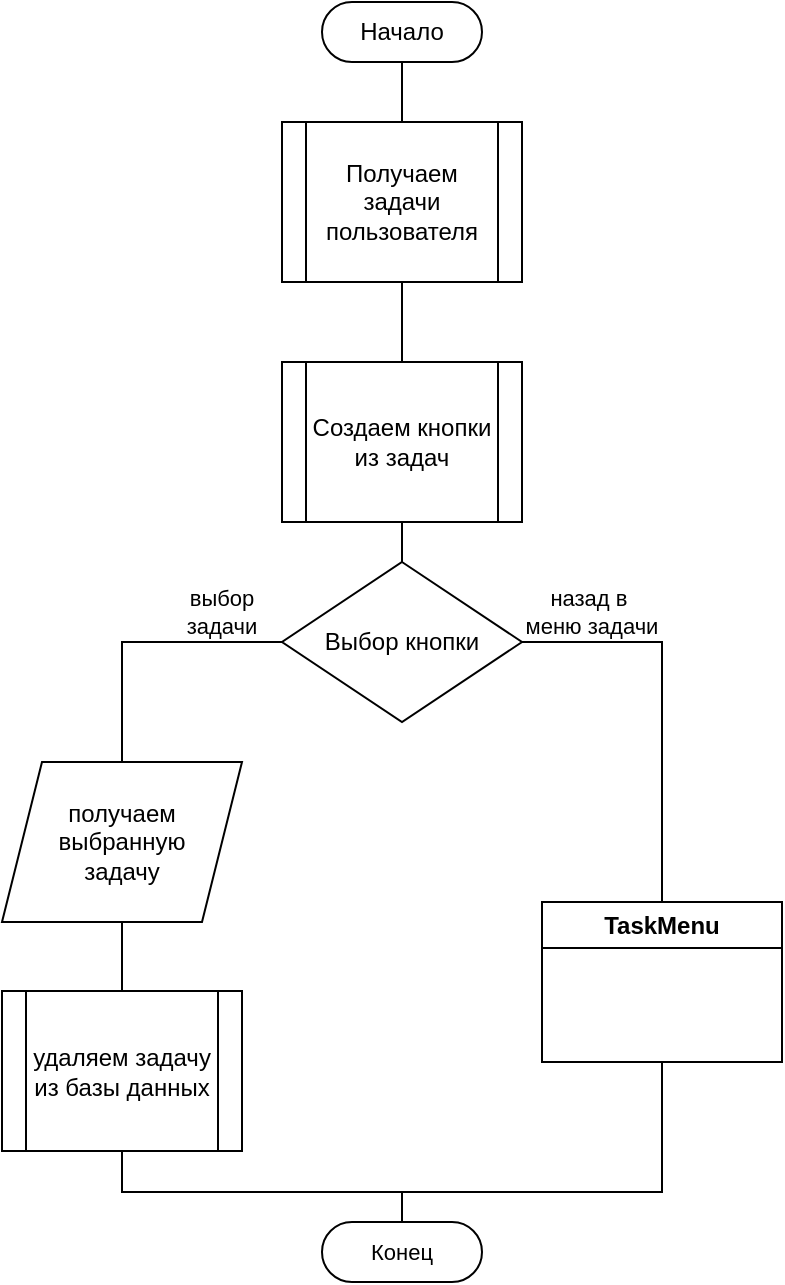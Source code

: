 <mxfile version="22.0.2" type="device" pages="2">
  <diagram name="DeleteTask" id="VtEc_756wrv8LH5f3xgx">
    <mxGraphModel dx="1026" dy="743" grid="0" gridSize="10" guides="1" tooltips="1" connect="1" arrows="1" fold="1" page="1" pageScale="1" pageWidth="827" pageHeight="1169" math="0" shadow="0">
      <root>
        <mxCell id="0" />
        <mxCell id="1" parent="0" />
        <mxCell id="7j0BlkbqUQT__Camz5FS-12" style="edgeStyle=orthogonalEdgeStyle;rounded=0;orthogonalLoop=1;jettySize=auto;html=1;exitX=0.5;exitY=0.5;exitDx=0;exitDy=15;exitPerimeter=0;entryX=0.5;entryY=0;entryDx=0;entryDy=0;endArrow=none;endFill=0;" parent="1" source="7j0BlkbqUQT__Camz5FS-1" target="7j0BlkbqUQT__Camz5FS-2" edge="1">
          <mxGeometry relative="1" as="geometry" />
        </mxCell>
        <mxCell id="7j0BlkbqUQT__Camz5FS-1" value="Начало" style="html=1;dashed=0;whiteSpace=wrap;shape=mxgraph.dfd.start" parent="1" vertex="1">
          <mxGeometry x="360" y="40" width="80" height="30" as="geometry" />
        </mxCell>
        <mxCell id="7j0BlkbqUQT__Camz5FS-13" style="edgeStyle=orthogonalEdgeStyle;shape=connector;rounded=0;orthogonalLoop=1;jettySize=auto;html=1;exitX=0.5;exitY=1;exitDx=0;exitDy=0;entryX=0.5;entryY=0;entryDx=0;entryDy=0;labelBackgroundColor=default;strokeColor=default;align=center;verticalAlign=middle;fontFamily=Helvetica;fontSize=11;fontColor=default;endArrow=none;endFill=0;" parent="1" source="7j0BlkbqUQT__Camz5FS-2" target="7j0BlkbqUQT__Camz5FS-6" edge="1">
          <mxGeometry relative="1" as="geometry" />
        </mxCell>
        <mxCell id="7j0BlkbqUQT__Camz5FS-2" value="Получаем задачи пользователя" style="shape=process;whiteSpace=wrap;html=1;backgroundOutline=1;" parent="1" vertex="1">
          <mxGeometry x="340" y="100" width="120" height="80" as="geometry" />
        </mxCell>
        <mxCell id="7j0BlkbqUQT__Camz5FS-15" style="edgeStyle=orthogonalEdgeStyle;shape=connector;rounded=0;orthogonalLoop=1;jettySize=auto;html=1;exitX=0;exitY=0.5;exitDx=0;exitDy=0;entryX=0.5;entryY=0;entryDx=0;entryDy=0;labelBackgroundColor=default;strokeColor=default;align=center;verticalAlign=middle;fontFamily=Helvetica;fontSize=11;fontColor=default;endArrow=none;endFill=0;" parent="1" source="7j0BlkbqUQT__Camz5FS-4" target="7j0BlkbqUQT__Camz5FS-9" edge="1">
          <mxGeometry relative="1" as="geometry" />
        </mxCell>
        <mxCell id="7j0BlkbqUQT__Camz5FS-17" style="edgeStyle=orthogonalEdgeStyle;shape=connector;rounded=0;orthogonalLoop=1;jettySize=auto;html=1;exitX=1;exitY=0.5;exitDx=0;exitDy=0;entryX=0.5;entryY=0;entryDx=0;entryDy=0;labelBackgroundColor=default;strokeColor=default;align=center;verticalAlign=middle;fontFamily=Helvetica;fontSize=11;fontColor=default;endArrow=none;endFill=0;" parent="1" source="7j0BlkbqUQT__Camz5FS-4" target="7j0BlkbqUQT__Camz5FS-11" edge="1">
          <mxGeometry relative="1" as="geometry" />
        </mxCell>
        <mxCell id="7j0BlkbqUQT__Camz5FS-4" value="Выбор кнопки" style="rhombus;whiteSpace=wrap;html=1;" parent="1" vertex="1">
          <mxGeometry x="340" y="320" width="120" height="80" as="geometry" />
        </mxCell>
        <mxCell id="7j0BlkbqUQT__Camz5FS-14" style="edgeStyle=orthogonalEdgeStyle;shape=connector;rounded=0;orthogonalLoop=1;jettySize=auto;html=1;exitX=0.5;exitY=1;exitDx=0;exitDy=0;entryX=0.5;entryY=0;entryDx=0;entryDy=0;labelBackgroundColor=default;strokeColor=default;align=center;verticalAlign=middle;fontFamily=Helvetica;fontSize=11;fontColor=default;endArrow=none;endFill=0;" parent="1" source="7j0BlkbqUQT__Camz5FS-6" target="7j0BlkbqUQT__Camz5FS-4" edge="1">
          <mxGeometry relative="1" as="geometry" />
        </mxCell>
        <mxCell id="7j0BlkbqUQT__Camz5FS-6" value="Создаем кнопки из задач" style="shape=process;whiteSpace=wrap;html=1;backgroundOutline=1;" parent="1" vertex="1">
          <mxGeometry x="340" y="220" width="120" height="80" as="geometry" />
        </mxCell>
        <mxCell id="7j0BlkbqUQT__Camz5FS-16" style="edgeStyle=orthogonalEdgeStyle;shape=connector;rounded=0;orthogonalLoop=1;jettySize=auto;html=1;exitX=0.5;exitY=1;exitDx=0;exitDy=0;entryX=0.5;entryY=0;entryDx=0;entryDy=0;labelBackgroundColor=default;strokeColor=default;align=center;verticalAlign=middle;fontFamily=Helvetica;fontSize=11;fontColor=default;endArrow=none;endFill=0;" parent="1" source="7j0BlkbqUQT__Camz5FS-9" target="7j0BlkbqUQT__Camz5FS-10" edge="1">
          <mxGeometry relative="1" as="geometry" />
        </mxCell>
        <mxCell id="7j0BlkbqUQT__Camz5FS-9" value="получаем выбранную &lt;br&gt;задачу" style="shape=parallelogram;perimeter=parallelogramPerimeter;whiteSpace=wrap;html=1;fixedSize=1;" parent="1" vertex="1">
          <mxGeometry x="200" y="420" width="120" height="80" as="geometry" />
        </mxCell>
        <mxCell id="7j0BlkbqUQT__Camz5FS-10" value="удаляем задачу из базы данных" style="shape=process;whiteSpace=wrap;html=1;backgroundOutline=1;" parent="1" vertex="1">
          <mxGeometry x="200" y="534.5" width="120" height="80" as="geometry" />
        </mxCell>
        <mxCell id="7j0BlkbqUQT__Camz5FS-11" value="TaskMenu" style="swimlane;whiteSpace=wrap;html=1;" parent="1" vertex="1">
          <mxGeometry x="470" y="490" width="120" height="80" as="geometry" />
        </mxCell>
        <mxCell id="7j0BlkbqUQT__Camz5FS-18" value="Конец" style="html=1;dashed=0;whiteSpace=wrap;shape=mxgraph.dfd.start;fontFamily=Helvetica;fontSize=11;fontColor=default;" parent="1" vertex="1">
          <mxGeometry x="360" y="650" width="80" height="30" as="geometry" />
        </mxCell>
        <mxCell id="7j0BlkbqUQT__Camz5FS-19" style="edgeStyle=orthogonalEdgeStyle;shape=connector;rounded=0;orthogonalLoop=1;jettySize=auto;html=1;exitX=0.5;exitY=1;exitDx=0;exitDy=0;entryX=0.5;entryY=0.5;entryDx=0;entryDy=-15;entryPerimeter=0;labelBackgroundColor=default;strokeColor=default;align=center;verticalAlign=middle;fontFamily=Helvetica;fontSize=11;fontColor=default;endArrow=none;endFill=0;" parent="1" source="7j0BlkbqUQT__Camz5FS-10" target="7j0BlkbqUQT__Camz5FS-18" edge="1">
          <mxGeometry relative="1" as="geometry">
            <Array as="points">
              <mxPoint x="260" y="635" />
              <mxPoint x="400" y="635" />
            </Array>
          </mxGeometry>
        </mxCell>
        <mxCell id="7j0BlkbqUQT__Camz5FS-20" style="edgeStyle=orthogonalEdgeStyle;shape=connector;rounded=0;orthogonalLoop=1;jettySize=auto;html=1;entryX=0.5;entryY=0.5;entryDx=0;entryDy=-15;entryPerimeter=0;labelBackgroundColor=default;strokeColor=default;align=center;verticalAlign=middle;fontFamily=Helvetica;fontSize=11;fontColor=default;endArrow=none;endFill=0;" parent="1" edge="1">
          <mxGeometry relative="1" as="geometry">
            <mxPoint x="530" y="570" as="sourcePoint" />
            <mxPoint x="400" y="645" as="targetPoint" />
            <Array as="points">
              <mxPoint x="530" y="635" />
              <mxPoint x="400" y="635" />
            </Array>
          </mxGeometry>
        </mxCell>
        <mxCell id="7j0BlkbqUQT__Camz5FS-21" value="выбор задачи" style="text;html=1;strokeColor=none;fillColor=none;align=center;verticalAlign=middle;whiteSpace=wrap;rounded=0;fontSize=11;fontFamily=Helvetica;fontColor=default;" parent="1" vertex="1">
          <mxGeometry x="280" y="330" width="60" height="30" as="geometry" />
        </mxCell>
        <mxCell id="7j0BlkbqUQT__Camz5FS-22" value="назад в&amp;nbsp; меню задачи" style="text;html=1;strokeColor=none;fillColor=none;align=center;verticalAlign=middle;whiteSpace=wrap;rounded=0;fontSize=11;fontFamily=Helvetica;fontColor=default;" parent="1" vertex="1">
          <mxGeometry x="460" y="330" width="70" height="30" as="geometry" />
        </mxCell>
      </root>
    </mxGraphModel>
  </diagram>
  <diagram id="w76xRXO0BppAEfC-L-0R" name="DeleteTask_N_SH">
    <mxGraphModel dx="1026" dy="743" grid="1" gridSize="10" guides="1" tooltips="1" connect="1" arrows="1" fold="1" page="1" pageScale="1" pageWidth="827" pageHeight="1169" math="0" shadow="0">
      <root>
        <mxCell id="0" />
        <mxCell id="1" parent="0" />
        <mxCell id="p2APngxzN45FO8vQa93s-1" value="&lt;br&gt;&lt;br&gt;&lt;br&gt;&lt;div style=&quot;&quot;&gt;&lt;span style=&quot;background-color: initial;&quot;&gt;Выбор задачи&lt;/span&gt;&lt;/div&gt;" style="rounded=0;whiteSpace=wrap;html=1;fontFamily=Helvetica;fontSize=11;fontColor=default;align=left;" vertex="1" parent="1">
          <mxGeometry x="440" y="170" width="160" height="60" as="geometry" />
        </mxCell>
        <mxCell id="nl6VBhrTQ7jhgj9mm7bh-1" value="&lt;br&gt;&lt;br&gt;&lt;br&gt;Назад в в меню задачи" style="rounded=0;whiteSpace=wrap;html=1;fontFamily=Helvetica;fontSize=11;fontColor=default;" vertex="1" parent="1">
          <mxGeometry x="280" y="160" width="160" height="70" as="geometry" />
        </mxCell>
        <mxCell id="VCZxpauTn8sWR6OR4iRg-1" value="DeleteTask" style="rounded=0;whiteSpace=wrap;html=1;fontFamily=Helvetica;fontSize=11;fontColor=default;" vertex="1" parent="1">
          <mxGeometry x="280" y="40" width="320" height="40" as="geometry" />
        </mxCell>
        <mxCell id="6Xeos4fAKuSkSbvCli3--1" value="Получаем задачи пользователя" style="rounded=0;whiteSpace=wrap;html=1;fontFamily=Helvetica;fontSize=11;fontColor=default;" vertex="1" parent="1">
          <mxGeometry x="280" y="80" width="320" height="40" as="geometry" />
        </mxCell>
        <mxCell id="6Xeos4fAKuSkSbvCli3--2" value="Создаем кнопки из задач" style="rounded=0;whiteSpace=wrap;html=1;fontFamily=Helvetica;fontSize=11;fontColor=default;" vertex="1" parent="1">
          <mxGeometry x="280" y="120" width="320" height="40" as="geometry" />
        </mxCell>
        <mxCell id="a_Ea2iQH83SmgE8WLRYU-1" value="" style="verticalLabelPosition=bottom;verticalAlign=top;html=1;shape=mxgraph.basic.orthogonal_triangle;fontFamily=Helvetica;fontSize=11;fontColor=default;direction=west;" vertex="1" parent="1">
          <mxGeometry x="280" y="160" width="320" height="70" as="geometry" />
        </mxCell>
        <mxCell id="p2APngxzN45FO8vQa93s-2" value="TaskMenu" style="rounded=0;whiteSpace=wrap;html=1;fontFamily=Helvetica;fontSize=11;fontColor=default;" vertex="1" parent="1">
          <mxGeometry x="280" y="230" width="160" height="60" as="geometry" />
        </mxCell>
        <mxCell id="K9YZmHbm_gHqW4tPOQFN-1" value="Удаляем выбранную задачу" style="rounded=0;whiteSpace=wrap;html=1;fontFamily=Helvetica;fontSize=11;fontColor=default;" vertex="1" parent="1">
          <mxGeometry x="440" y="230" width="160" height="60" as="geometry" />
        </mxCell>
        <mxCell id="K9YZmHbm_gHqW4tPOQFN-2" value="Выбор кнопки&amp;nbsp;" style="text;html=1;strokeColor=none;fillColor=none;align=center;verticalAlign=middle;whiteSpace=wrap;rounded=0;fontSize=11;fontFamily=Helvetica;fontColor=default;" vertex="1" parent="1">
          <mxGeometry x="480" y="170" width="110" height="30" as="geometry" />
        </mxCell>
      </root>
    </mxGraphModel>
  </diagram>
</mxfile>
